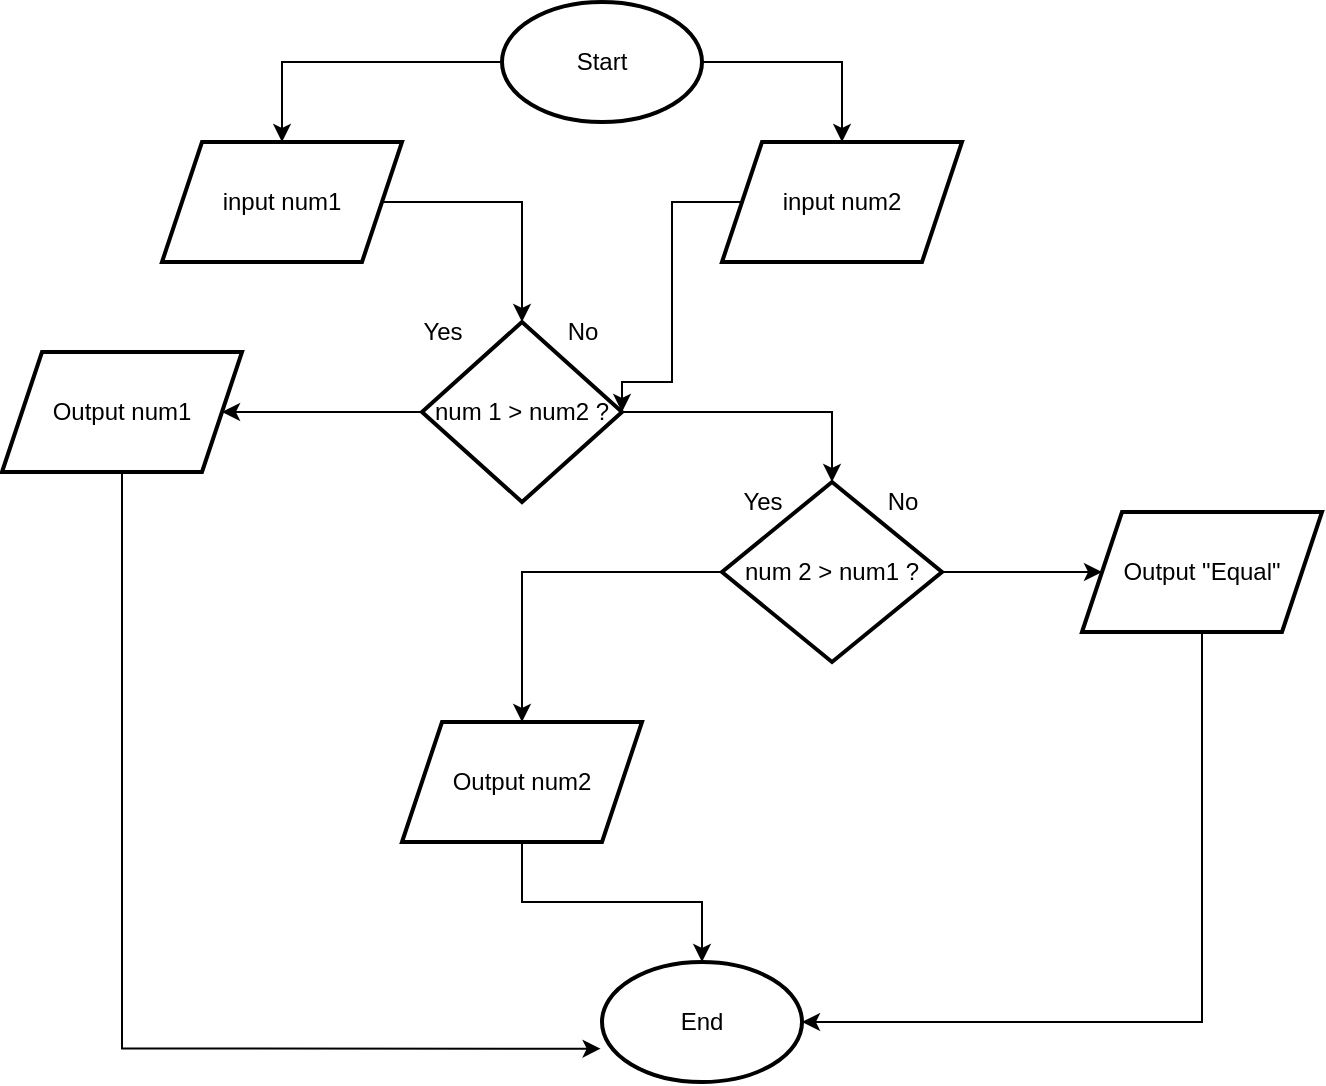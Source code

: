 <mxfile version="28.2.1" pages="5">
  <diagram name="Page-1" id="c7488fd3-1785-93aa-aadb-54a6760d102a">
    <mxGraphModel dx="786" dy="451" grid="1" gridSize="10" guides="1" tooltips="1" connect="1" arrows="1" fold="1" page="1" pageScale="1" pageWidth="1100" pageHeight="850" background="none" math="0" shadow="0">
      <root>
        <mxCell id="0" />
        <mxCell id="1" parent="0" />
        <mxCell id="8cOZtVEsuGr7HYiU1wEb-23" value="" style="edgeStyle=orthogonalEdgeStyle;rounded=0;orthogonalLoop=1;jettySize=auto;html=1;" edge="1" parent="1" source="8cOZtVEsuGr7HYiU1wEb-21" target="8cOZtVEsuGr7HYiU1wEb-22">
          <mxGeometry relative="1" as="geometry" />
        </mxCell>
        <mxCell id="8cOZtVEsuGr7HYiU1wEb-25" value="" style="edgeStyle=orthogonalEdgeStyle;rounded=0;orthogonalLoop=1;jettySize=auto;html=1;" edge="1" parent="1" source="8cOZtVEsuGr7HYiU1wEb-21" target="8cOZtVEsuGr7HYiU1wEb-24">
          <mxGeometry relative="1" as="geometry" />
        </mxCell>
        <mxCell id="8cOZtVEsuGr7HYiU1wEb-21" value="Start" style="strokeWidth=2;html=1;shape=mxgraph.flowchart.start_1;whiteSpace=wrap;" vertex="1" parent="1">
          <mxGeometry x="320" y="20" width="100" height="60" as="geometry" />
        </mxCell>
        <mxCell id="8cOZtVEsuGr7HYiU1wEb-27" value="" style="edgeStyle=orthogonalEdgeStyle;rounded=0;orthogonalLoop=1;jettySize=auto;html=1;" edge="1" parent="1" source="8cOZtVEsuGr7HYiU1wEb-22" target="8cOZtVEsuGr7HYiU1wEb-26">
          <mxGeometry relative="1" as="geometry" />
        </mxCell>
        <mxCell id="8cOZtVEsuGr7HYiU1wEb-22" value="input num1" style="shape=parallelogram;perimeter=parallelogramPerimeter;whiteSpace=wrap;html=1;fixedSize=1;strokeWidth=2;" vertex="1" parent="1">
          <mxGeometry x="150" y="90" width="120" height="60" as="geometry" />
        </mxCell>
        <mxCell id="8cOZtVEsuGr7HYiU1wEb-46" style="edgeStyle=orthogonalEdgeStyle;rounded=0;orthogonalLoop=1;jettySize=auto;html=1;entryX=1;entryY=0.5;entryDx=0;entryDy=0;" edge="1" parent="1" source="8cOZtVEsuGr7HYiU1wEb-24" target="8cOZtVEsuGr7HYiU1wEb-26">
          <mxGeometry relative="1" as="geometry">
            <Array as="points">
              <mxPoint x="405" y="120" />
              <mxPoint x="405" y="210" />
              <mxPoint x="380" y="210" />
            </Array>
          </mxGeometry>
        </mxCell>
        <mxCell id="8cOZtVEsuGr7HYiU1wEb-24" value="input num2" style="shape=parallelogram;perimeter=parallelogramPerimeter;whiteSpace=wrap;html=1;fixedSize=1;strokeWidth=2;" vertex="1" parent="1">
          <mxGeometry x="430" y="90" width="120" height="60" as="geometry" />
        </mxCell>
        <mxCell id="8cOZtVEsuGr7HYiU1wEb-34" value="" style="edgeStyle=orthogonalEdgeStyle;rounded=0;orthogonalLoop=1;jettySize=auto;html=1;" edge="1" parent="1" source="8cOZtVEsuGr7HYiU1wEb-26" target="8cOZtVEsuGr7HYiU1wEb-33">
          <mxGeometry relative="1" as="geometry" />
        </mxCell>
        <mxCell id="8cOZtVEsuGr7HYiU1wEb-47" style="edgeStyle=orthogonalEdgeStyle;rounded=0;orthogonalLoop=1;jettySize=auto;html=1;entryX=0.5;entryY=0;entryDx=0;entryDy=0;" edge="1" parent="1" source="8cOZtVEsuGr7HYiU1wEb-26" target="8cOZtVEsuGr7HYiU1wEb-37">
          <mxGeometry relative="1" as="geometry" />
        </mxCell>
        <mxCell id="8cOZtVEsuGr7HYiU1wEb-26" value="num 1 &amp;gt; num2 ?" style="rhombus;whiteSpace=wrap;html=1;strokeWidth=2;" vertex="1" parent="1">
          <mxGeometry x="280" y="180" width="100" height="90" as="geometry" />
        </mxCell>
        <mxCell id="8cOZtVEsuGr7HYiU1wEb-31" value="Yes" style="text;html=1;align=center;verticalAlign=middle;resizable=0;points=[];autosize=1;strokeColor=none;fillColor=none;" vertex="1" parent="1">
          <mxGeometry x="270" y="170" width="40" height="30" as="geometry" />
        </mxCell>
        <mxCell id="8cOZtVEsuGr7HYiU1wEb-32" value="No" style="text;html=1;align=center;verticalAlign=middle;resizable=0;points=[];autosize=1;strokeColor=none;fillColor=none;" vertex="1" parent="1">
          <mxGeometry x="340" y="170" width="40" height="30" as="geometry" />
        </mxCell>
        <mxCell id="8cOZtVEsuGr7HYiU1wEb-33" value="Output num1" style="shape=parallelogram;perimeter=parallelogramPerimeter;whiteSpace=wrap;html=1;fixedSize=1;strokeWidth=2;" vertex="1" parent="1">
          <mxGeometry x="70" y="195" width="120" height="60" as="geometry" />
        </mxCell>
        <mxCell id="8cOZtVEsuGr7HYiU1wEb-42" value="" style="edgeStyle=orthogonalEdgeStyle;rounded=0;orthogonalLoop=1;jettySize=auto;html=1;" edge="1" parent="1" source="8cOZtVEsuGr7HYiU1wEb-37" target="8cOZtVEsuGr7HYiU1wEb-41">
          <mxGeometry relative="1" as="geometry" />
        </mxCell>
        <mxCell id="8cOZtVEsuGr7HYiU1wEb-44" value="" style="edgeStyle=orthogonalEdgeStyle;rounded=0;orthogonalLoop=1;jettySize=auto;html=1;" edge="1" parent="1" source="8cOZtVEsuGr7HYiU1wEb-37" target="8cOZtVEsuGr7HYiU1wEb-43">
          <mxGeometry relative="1" as="geometry" />
        </mxCell>
        <mxCell id="8cOZtVEsuGr7HYiU1wEb-37" value="num 2 &amp;gt; num1 ?" style="rhombus;whiteSpace=wrap;html=1;strokeWidth=2;" vertex="1" parent="1">
          <mxGeometry x="430" y="260" width="110" height="90" as="geometry" />
        </mxCell>
        <mxCell id="8cOZtVEsuGr7HYiU1wEb-39" value="Yes" style="text;html=1;align=center;verticalAlign=middle;resizable=0;points=[];autosize=1;strokeColor=none;fillColor=none;" vertex="1" parent="1">
          <mxGeometry x="430" y="255" width="40" height="30" as="geometry" />
        </mxCell>
        <mxCell id="8cOZtVEsuGr7HYiU1wEb-40" value="No" style="text;html=1;align=center;verticalAlign=middle;resizable=0;points=[];autosize=1;strokeColor=none;fillColor=none;" vertex="1" parent="1">
          <mxGeometry x="500" y="255" width="40" height="30" as="geometry" />
        </mxCell>
        <mxCell id="8cOZtVEsuGr7HYiU1wEb-41" value="Output num2" style="shape=parallelogram;perimeter=parallelogramPerimeter;whiteSpace=wrap;html=1;fixedSize=1;strokeWidth=2;" vertex="1" parent="1">
          <mxGeometry x="270" y="380" width="120" height="60" as="geometry" />
        </mxCell>
        <mxCell id="8cOZtVEsuGr7HYiU1wEb-43" value="Output &quot;Equal&quot;" style="shape=parallelogram;perimeter=parallelogramPerimeter;whiteSpace=wrap;html=1;fixedSize=1;strokeWidth=2;" vertex="1" parent="1">
          <mxGeometry x="610" y="275" width="120" height="60" as="geometry" />
        </mxCell>
        <mxCell id="8cOZtVEsuGr7HYiU1wEb-51" value="End" style="strokeWidth=2;html=1;shape=mxgraph.flowchart.start_1;whiteSpace=wrap;" vertex="1" parent="1">
          <mxGeometry x="370" y="500" width="100" height="60" as="geometry" />
        </mxCell>
        <mxCell id="8cOZtVEsuGr7HYiU1wEb-52" style="edgeStyle=orthogonalEdgeStyle;rounded=0;orthogonalLoop=1;jettySize=auto;html=1;entryX=1;entryY=0.5;entryDx=0;entryDy=0;entryPerimeter=0;" edge="1" parent="1" source="8cOZtVEsuGr7HYiU1wEb-43" target="8cOZtVEsuGr7HYiU1wEb-51">
          <mxGeometry relative="1" as="geometry">
            <Array as="points">
              <mxPoint x="670" y="530" />
            </Array>
          </mxGeometry>
        </mxCell>
        <mxCell id="8cOZtVEsuGr7HYiU1wEb-53" style="edgeStyle=orthogonalEdgeStyle;rounded=0;orthogonalLoop=1;jettySize=auto;html=1;entryX=-0.007;entryY=0.722;entryDx=0;entryDy=0;entryPerimeter=0;" edge="1" parent="1" source="8cOZtVEsuGr7HYiU1wEb-33" target="8cOZtVEsuGr7HYiU1wEb-51">
          <mxGeometry relative="1" as="geometry">
            <Array as="points">
              <mxPoint x="130" y="543" />
            </Array>
          </mxGeometry>
        </mxCell>
        <mxCell id="8cOZtVEsuGr7HYiU1wEb-54" style="edgeStyle=orthogonalEdgeStyle;rounded=0;orthogonalLoop=1;jettySize=auto;html=1;entryX=0.5;entryY=0;entryDx=0;entryDy=0;entryPerimeter=0;" edge="1" parent="1" source="8cOZtVEsuGr7HYiU1wEb-41" target="8cOZtVEsuGr7HYiU1wEb-51">
          <mxGeometry relative="1" as="geometry" />
        </mxCell>
      </root>
    </mxGraphModel>
  </diagram>
  <diagram id="-lDdc4eFxB20odomS_Dg" name="Page-2">
    <mxGraphModel dx="1048" dy="601" grid="1" gridSize="10" guides="1" tooltips="1" connect="1" arrows="1" fold="1" page="1" pageScale="1" pageWidth="850" pageHeight="1100" math="0" shadow="0">
      <root>
        <mxCell id="0" />
        <mxCell id="1" parent="0" />
        <mxCell id="IFGqzAfwYDj0Hb0l-oyd-3" value="" style="edgeStyle=orthogonalEdgeStyle;rounded=0;orthogonalLoop=1;jettySize=auto;html=1;" edge="1" parent="1" source="IFGqzAfwYDj0Hb0l-oyd-1" target="IFGqzAfwYDj0Hb0l-oyd-2">
          <mxGeometry relative="1" as="geometry" />
        </mxCell>
        <mxCell id="IFGqzAfwYDj0Hb0l-oyd-1" value="Start" style="strokeWidth=2;html=1;shape=mxgraph.flowchart.start_1;whiteSpace=wrap;" vertex="1" parent="1">
          <mxGeometry x="340" y="80" width="100" height="60" as="geometry" />
        </mxCell>
        <mxCell id="IFGqzAfwYDj0Hb0l-oyd-5" value="" style="edgeStyle=orthogonalEdgeStyle;rounded=0;orthogonalLoop=1;jettySize=auto;html=1;" edge="1" parent="1" source="IFGqzAfwYDj0Hb0l-oyd-2" target="IFGqzAfwYDj0Hb0l-oyd-4">
          <mxGeometry relative="1" as="geometry" />
        </mxCell>
        <mxCell id="IFGqzAfwYDj0Hb0l-oyd-2" value="input number" style="shape=parallelogram;perimeter=parallelogramPerimeter;whiteSpace=wrap;html=1;fixedSize=1;strokeWidth=2;" vertex="1" parent="1">
          <mxGeometry x="330" y="220" width="120" height="60" as="geometry" />
        </mxCell>
        <mxCell id="IFGqzAfwYDj0Hb0l-oyd-7" value="" style="edgeStyle=orthogonalEdgeStyle;rounded=0;orthogonalLoop=1;jettySize=auto;html=1;" edge="1" parent="1" source="IFGqzAfwYDj0Hb0l-oyd-4" target="IFGqzAfwYDj0Hb0l-oyd-6">
          <mxGeometry relative="1" as="geometry" />
        </mxCell>
        <mxCell id="IFGqzAfwYDj0Hb0l-oyd-9" value="" style="edgeStyle=orthogonalEdgeStyle;rounded=0;orthogonalLoop=1;jettySize=auto;html=1;" edge="1" parent="1" source="IFGqzAfwYDj0Hb0l-oyd-4" target="IFGqzAfwYDj0Hb0l-oyd-8">
          <mxGeometry relative="1" as="geometry" />
        </mxCell>
        <mxCell id="IFGqzAfwYDj0Hb0l-oyd-4" value="number % 2 == 0?" style="rhombus;whiteSpace=wrap;html=1;strokeWidth=2;" vertex="1" parent="1">
          <mxGeometry x="350" y="340" width="120" height="90" as="geometry" />
        </mxCell>
        <mxCell id="IFGqzAfwYDj0Hb0l-oyd-6" value="Output &quot;even&quot;" style="shape=parallelogram;perimeter=parallelogramPerimeter;whiteSpace=wrap;html=1;fixedSize=1;strokeWidth=2;" vertex="1" parent="1">
          <mxGeometry x="180" y="440" width="120" height="60" as="geometry" />
        </mxCell>
        <mxCell id="IFGqzAfwYDj0Hb0l-oyd-8" value="Output &quot;odd&quot;" style="shape=parallelogram;perimeter=parallelogramPerimeter;whiteSpace=wrap;html=1;fixedSize=1;strokeWidth=2;" vertex="1" parent="1">
          <mxGeometry x="550" y="440" width="120" height="60" as="geometry" />
        </mxCell>
        <mxCell id="IFGqzAfwYDj0Hb0l-oyd-10" value="Yes" style="text;html=1;align=center;verticalAlign=middle;resizable=0;points=[];autosize=1;strokeColor=none;fillColor=none;" vertex="1" parent="1">
          <mxGeometry x="350" y="328" width="40" height="30" as="geometry" />
        </mxCell>
        <mxCell id="IFGqzAfwYDj0Hb0l-oyd-11" value="No" style="text;html=1;align=center;verticalAlign=middle;resizable=0;points=[];autosize=1;strokeColor=none;fillColor=none;" vertex="1" parent="1">
          <mxGeometry x="420" y="328" width="40" height="30" as="geometry" />
        </mxCell>
        <mxCell id="IFGqzAfwYDj0Hb0l-oyd-12" value="End" style="strokeWidth=2;html=1;shape=mxgraph.flowchart.start_1;whiteSpace=wrap;" vertex="1" parent="1">
          <mxGeometry x="375" y="530" width="100" height="60" as="geometry" />
        </mxCell>
        <mxCell id="IFGqzAfwYDj0Hb0l-oyd-13" style="edgeStyle=orthogonalEdgeStyle;rounded=0;orthogonalLoop=1;jettySize=auto;html=1;entryX=1;entryY=0.5;entryDx=0;entryDy=0;entryPerimeter=0;" edge="1" parent="1" source="IFGqzAfwYDj0Hb0l-oyd-8" target="IFGqzAfwYDj0Hb0l-oyd-12">
          <mxGeometry relative="1" as="geometry">
            <Array as="points">
              <mxPoint x="610" y="560" />
            </Array>
          </mxGeometry>
        </mxCell>
        <mxCell id="IFGqzAfwYDj0Hb0l-oyd-14" style="edgeStyle=orthogonalEdgeStyle;rounded=0;orthogonalLoop=1;jettySize=auto;html=1;entryX=0;entryY=0.5;entryDx=0;entryDy=0;entryPerimeter=0;" edge="1" parent="1" source="IFGqzAfwYDj0Hb0l-oyd-6" target="IFGqzAfwYDj0Hb0l-oyd-12">
          <mxGeometry relative="1" as="geometry">
            <Array as="points">
              <mxPoint x="240" y="560" />
            </Array>
          </mxGeometry>
        </mxCell>
      </root>
    </mxGraphModel>
  </diagram>
  <diagram id="RxEtRmpWEt834ZBWSpUO" name="Page-3">
    <mxGraphModel dx="1123" dy="644" grid="1" gridSize="10" guides="1" tooltips="1" connect="1" arrows="1" fold="1" page="1" pageScale="1" pageWidth="850" pageHeight="1100" math="0" shadow="0">
      <root>
        <mxCell id="0" />
        <mxCell id="1" parent="0" />
        <mxCell id="cIfP0gj-dL7oulKhGRPX-3" value="" style="edgeStyle=orthogonalEdgeStyle;rounded=0;orthogonalLoop=1;jettySize=auto;html=1;" edge="1" parent="1" source="cIfP0gj-dL7oulKhGRPX-1" target="cIfP0gj-dL7oulKhGRPX-2">
          <mxGeometry relative="1" as="geometry" />
        </mxCell>
        <mxCell id="cIfP0gj-dL7oulKhGRPX-1" value="Start" style="strokeWidth=2;html=1;shape=mxgraph.flowchart.start_1;whiteSpace=wrap;" vertex="1" parent="1">
          <mxGeometry x="360" y="30" width="100" height="60" as="geometry" />
        </mxCell>
        <mxCell id="cIfP0gj-dL7oulKhGRPX-5" value="" style="edgeStyle=orthogonalEdgeStyle;rounded=0;orthogonalLoop=1;jettySize=auto;html=1;" edge="1" parent="1" source="cIfP0gj-dL7oulKhGRPX-2" target="cIfP0gj-dL7oulKhGRPX-4">
          <mxGeometry relative="1" as="geometry" />
        </mxCell>
        <mxCell id="cIfP0gj-dL7oulKhGRPX-2" value="Input number" style="shape=parallelogram;perimeter=parallelogramPerimeter;whiteSpace=wrap;html=1;fixedSize=1;strokeWidth=2;" vertex="1" parent="1">
          <mxGeometry x="350" y="130" width="120" height="60" as="geometry" />
        </mxCell>
        <mxCell id="cIfP0gj-dL7oulKhGRPX-7" value="" style="edgeStyle=orthogonalEdgeStyle;rounded=0;orthogonalLoop=1;jettySize=auto;html=1;" edge="1" parent="1" source="cIfP0gj-dL7oulKhGRPX-4" target="cIfP0gj-dL7oulKhGRPX-6">
          <mxGeometry relative="1" as="geometry" />
        </mxCell>
        <mxCell id="cIfP0gj-dL7oulKhGRPX-4" value="counter = 1" style="whiteSpace=wrap;html=1;strokeWidth=2;" vertex="1" parent="1">
          <mxGeometry x="350" y="240" width="120" height="60" as="geometry" />
        </mxCell>
        <mxCell id="cIfP0gj-dL7oulKhGRPX-11" value="" style="edgeStyle=orthogonalEdgeStyle;rounded=0;orthogonalLoop=1;jettySize=auto;html=1;" edge="1" parent="1" source="cIfP0gj-dL7oulKhGRPX-6" target="cIfP0gj-dL7oulKhGRPX-10">
          <mxGeometry relative="1" as="geometry" />
        </mxCell>
        <mxCell id="cIfP0gj-dL7oulKhGRPX-6" value="counter &amp;lt;= 5 ?" style="rhombus;whiteSpace=wrap;html=1;strokeWidth=2;" vertex="1" parent="1">
          <mxGeometry x="360" y="340" width="100" height="80" as="geometry" />
        </mxCell>
        <mxCell id="cIfP0gj-dL7oulKhGRPX-8" value="Yes" style="text;html=1;align=center;verticalAlign=middle;resizable=0;points=[];autosize=1;strokeColor=none;fillColor=none;" vertex="1" parent="1">
          <mxGeometry x="350" y="330" width="40" height="30" as="geometry" />
        </mxCell>
        <mxCell id="cIfP0gj-dL7oulKhGRPX-9" value="No" style="text;html=1;align=center;verticalAlign=middle;resizable=0;points=[];autosize=1;strokeColor=none;fillColor=none;" vertex="1" parent="1">
          <mxGeometry x="420" y="330" width="40" height="30" as="geometry" />
        </mxCell>
        <mxCell id="cIfP0gj-dL7oulKhGRPX-13" value="" style="edgeStyle=orthogonalEdgeStyle;rounded=0;orthogonalLoop=1;jettySize=auto;html=1;" edge="1" parent="1" source="cIfP0gj-dL7oulKhGRPX-10" target="cIfP0gj-dL7oulKhGRPX-12">
          <mxGeometry relative="1" as="geometry" />
        </mxCell>
        <mxCell id="cIfP0gj-dL7oulKhGRPX-10" value="output number" style="shape=parallelogram;perimeter=parallelogramPerimeter;whiteSpace=wrap;html=1;fixedSize=1;strokeWidth=2;" vertex="1" parent="1">
          <mxGeometry x="180" y="350" width="120" height="60" as="geometry" />
        </mxCell>
        <mxCell id="cIfP0gj-dL7oulKhGRPX-15" style="edgeStyle=orthogonalEdgeStyle;rounded=0;orthogonalLoop=1;jettySize=auto;html=1;entryX=0.5;entryY=1;entryDx=0;entryDy=0;" edge="1" parent="1" source="cIfP0gj-dL7oulKhGRPX-12" target="cIfP0gj-dL7oulKhGRPX-6">
          <mxGeometry relative="1" as="geometry" />
        </mxCell>
        <mxCell id="cIfP0gj-dL7oulKhGRPX-12" value="counter = counter + 1" style="whiteSpace=wrap;html=1;strokeWidth=2;" vertex="1" parent="1">
          <mxGeometry x="180" y="470" width="120" height="60" as="geometry" />
        </mxCell>
        <mxCell id="cIfP0gj-dL7oulKhGRPX-16" value="End" style="strokeWidth=2;html=1;shape=mxgraph.flowchart.start_1;whiteSpace=wrap;" vertex="1" parent="1">
          <mxGeometry x="325" y="570" width="100" height="60" as="geometry" />
        </mxCell>
        <mxCell id="cIfP0gj-dL7oulKhGRPX-17" style="edgeStyle=orthogonalEdgeStyle;rounded=0;orthogonalLoop=1;jettySize=auto;html=1;entryX=0;entryY=0.5;entryDx=0;entryDy=0;entryPerimeter=0;" edge="1" parent="1" source="cIfP0gj-dL7oulKhGRPX-12" target="cIfP0gj-dL7oulKhGRPX-16">
          <mxGeometry relative="1" as="geometry">
            <Array as="points">
              <mxPoint x="220" y="610" />
            </Array>
          </mxGeometry>
        </mxCell>
        <mxCell id="cIfP0gj-dL7oulKhGRPX-19" style="edgeStyle=orthogonalEdgeStyle;rounded=0;orthogonalLoop=1;jettySize=auto;html=1;entryX=0.997;entryY=0.622;entryDx=0;entryDy=0;entryPerimeter=0;" edge="1" parent="1" source="cIfP0gj-dL7oulKhGRPX-6" target="cIfP0gj-dL7oulKhGRPX-16">
          <mxGeometry relative="1" as="geometry">
            <Array as="points">
              <mxPoint x="490" y="380" />
              <mxPoint x="490" y="607" />
            </Array>
          </mxGeometry>
        </mxCell>
      </root>
    </mxGraphModel>
  </diagram>
  <diagram id="kyRemkc_U8iMJ01JnblO" name="Page-4">
    <mxGraphModel dx="1123" dy="644" grid="1" gridSize="10" guides="1" tooltips="1" connect="1" arrows="1" fold="1" page="1" pageScale="1" pageWidth="850" pageHeight="1100" math="0" shadow="0">
      <root>
        <mxCell id="0" />
        <mxCell id="1" parent="0" />
        <mxCell id="MInNZ0JYv_VLthMc8rb3-3" value="" style="edgeStyle=orthogonalEdgeStyle;rounded=0;orthogonalLoop=1;jettySize=auto;html=1;" edge="1" parent="1" source="MInNZ0JYv_VLthMc8rb3-1" target="MInNZ0JYv_VLthMc8rb3-2">
          <mxGeometry relative="1" as="geometry" />
        </mxCell>
        <mxCell id="MInNZ0JYv_VLthMc8rb3-1" value="Start" style="strokeWidth=2;html=1;shape=mxgraph.flowchart.start_1;whiteSpace=wrap;" vertex="1" parent="1">
          <mxGeometry x="360" y="30" width="100" height="60" as="geometry" />
        </mxCell>
        <mxCell id="MInNZ0JYv_VLthMc8rb3-5" value="" style="edgeStyle=orthogonalEdgeStyle;rounded=0;orthogonalLoop=1;jettySize=auto;html=1;" edge="1" parent="1" source="MInNZ0JYv_VLthMc8rb3-2" target="MInNZ0JYv_VLthMc8rb3-4">
          <mxGeometry relative="1" as="geometry" />
        </mxCell>
        <mxCell id="MInNZ0JYv_VLthMc8rb3-2" value="i = 1" style="whiteSpace=wrap;html=1;strokeWidth=2;" vertex="1" parent="1">
          <mxGeometry x="350" y="140" width="120" height="60" as="geometry" />
        </mxCell>
        <mxCell id="MInNZ0JYv_VLthMc8rb3-9" value="" style="edgeStyle=orthogonalEdgeStyle;rounded=0;orthogonalLoop=1;jettySize=auto;html=1;" edge="1" parent="1" source="MInNZ0JYv_VLthMc8rb3-4" target="MInNZ0JYv_VLthMc8rb3-8">
          <mxGeometry relative="1" as="geometry" />
        </mxCell>
        <mxCell id="MInNZ0JYv_VLthMc8rb3-4" value="i &amp;lt;= 10 ?" style="rhombus;whiteSpace=wrap;html=1;strokeWidth=2;" vertex="1" parent="1">
          <mxGeometry x="370" y="250" width="80" height="80" as="geometry" />
        </mxCell>
        <mxCell id="MInNZ0JYv_VLthMc8rb3-6" value="Yes" style="text;html=1;align=center;verticalAlign=middle;resizable=0;points=[];autosize=1;strokeColor=none;fillColor=none;" vertex="1" parent="1">
          <mxGeometry x="360" y="240" width="40" height="30" as="geometry" />
        </mxCell>
        <mxCell id="MInNZ0JYv_VLthMc8rb3-7" value="No" style="text;html=1;align=center;verticalAlign=middle;resizable=0;points=[];autosize=1;strokeColor=none;fillColor=none;" vertex="1" parent="1">
          <mxGeometry x="410" y="240" width="40" height="30" as="geometry" />
        </mxCell>
        <mxCell id="MInNZ0JYv_VLthMc8rb3-11" value="" style="edgeStyle=orthogonalEdgeStyle;rounded=0;orthogonalLoop=1;jettySize=auto;html=1;" edge="1" parent="1" source="MInNZ0JYv_VLthMc8rb3-8" target="MInNZ0JYv_VLthMc8rb3-10">
          <mxGeometry relative="1" as="geometry" />
        </mxCell>
        <mxCell id="MInNZ0JYv_VLthMc8rb3-8" value="output i" style="shape=parallelogram;perimeter=parallelogramPerimeter;whiteSpace=wrap;html=1;fixedSize=1;strokeWidth=2;" vertex="1" parent="1">
          <mxGeometry x="170" y="260" width="120" height="60" as="geometry" />
        </mxCell>
        <mxCell id="MInNZ0JYv_VLthMc8rb3-12" style="edgeStyle=orthogonalEdgeStyle;rounded=0;orthogonalLoop=1;jettySize=auto;html=1;entryX=0.5;entryY=1;entryDx=0;entryDy=0;" edge="1" parent="1" source="MInNZ0JYv_VLthMc8rb3-10" target="MInNZ0JYv_VLthMc8rb3-4">
          <mxGeometry relative="1" as="geometry" />
        </mxCell>
        <mxCell id="MInNZ0JYv_VLthMc8rb3-10" value="i = i + 1" style="whiteSpace=wrap;html=1;strokeWidth=2;" vertex="1" parent="1">
          <mxGeometry x="170" y="390" width="120" height="60" as="geometry" />
        </mxCell>
        <mxCell id="MInNZ0JYv_VLthMc8rb3-13" value="End" style="strokeWidth=2;html=1;shape=mxgraph.flowchart.start_1;whiteSpace=wrap;" vertex="1" parent="1">
          <mxGeometry x="460" y="530" width="100" height="60" as="geometry" />
        </mxCell>
        <mxCell id="MInNZ0JYv_VLthMc8rb3-14" style="edgeStyle=orthogonalEdgeStyle;rounded=0;orthogonalLoop=1;jettySize=auto;html=1;entryX=0;entryY=0.5;entryDx=0;entryDy=0;entryPerimeter=0;" edge="1" parent="1" source="MInNZ0JYv_VLthMc8rb3-10" target="MInNZ0JYv_VLthMc8rb3-13">
          <mxGeometry relative="1" as="geometry">
            <Array as="points">
              <mxPoint x="250" y="560" />
            </Array>
          </mxGeometry>
        </mxCell>
        <mxCell id="MInNZ0JYv_VLthMc8rb3-15" style="edgeStyle=orthogonalEdgeStyle;rounded=0;orthogonalLoop=1;jettySize=auto;html=1;entryX=0.697;entryY=0.033;entryDx=0;entryDy=0;entryPerimeter=0;" edge="1" parent="1" source="MInNZ0JYv_VLthMc8rb3-4" target="MInNZ0JYv_VLthMc8rb3-13">
          <mxGeometry relative="1" as="geometry">
            <Array as="points">
              <mxPoint x="530" y="290" />
            </Array>
          </mxGeometry>
        </mxCell>
      </root>
    </mxGraphModel>
  </diagram>
  <diagram id="qhppPn73u1D83asUDDK5" name="Page-5">
    <mxGraphModel dx="1048" dy="601" grid="1" gridSize="10" guides="1" tooltips="1" connect="1" arrows="1" fold="1" page="1" pageScale="1" pageWidth="850" pageHeight="1100" math="0" shadow="0">
      <root>
        <mxCell id="0" />
        <mxCell id="1" parent="0" />
        <mxCell id="RMxkuMSE8gwH40PPj0O9-3" value="" style="edgeStyle=orthogonalEdgeStyle;rounded=0;orthogonalLoop=1;jettySize=auto;html=1;" edge="1" parent="1" source="RMxkuMSE8gwH40PPj0O9-1" target="RMxkuMSE8gwH40PPj0O9-2">
          <mxGeometry relative="1" as="geometry" />
        </mxCell>
        <mxCell id="RMxkuMSE8gwH40PPj0O9-1" value="Start" style="strokeWidth=2;html=1;shape=mxgraph.flowchart.start_1;whiteSpace=wrap;" vertex="1" parent="1">
          <mxGeometry x="340" y="20" width="100" height="60" as="geometry" />
        </mxCell>
        <mxCell id="RMxkuMSE8gwH40PPj0O9-7" value="" style="edgeStyle=orthogonalEdgeStyle;rounded=0;orthogonalLoop=1;jettySize=auto;html=1;" edge="1" parent="1" source="RMxkuMSE8gwH40PPj0O9-2" target="RMxkuMSE8gwH40PPj0O9-6">
          <mxGeometry relative="1" as="geometry" />
        </mxCell>
        <mxCell id="RMxkuMSE8gwH40PPj0O9-2" value="counter = 1" style="whiteSpace=wrap;html=1;strokeWidth=2;" vertex="1" parent="1">
          <mxGeometry x="330" y="110" width="120" height="60" as="geometry" />
        </mxCell>
        <mxCell id="RMxkuMSE8gwH40PPj0O9-11" value="" style="edgeStyle=orthogonalEdgeStyle;rounded=0;orthogonalLoop=1;jettySize=auto;html=1;" edge="1" parent="1" source="RMxkuMSE8gwH40PPj0O9-6" target="RMxkuMSE8gwH40PPj0O9-10">
          <mxGeometry relative="1" as="geometry" />
        </mxCell>
        <mxCell id="RMxkuMSE8gwH40PPj0O9-6" value="counter &amp;lt;= 5 ?" style="rhombus;whiteSpace=wrap;html=1;strokeWidth=2;" vertex="1" parent="1">
          <mxGeometry x="345" y="220" width="90" height="80" as="geometry" />
        </mxCell>
        <mxCell id="RMxkuMSE8gwH40PPj0O9-8" value="Yes" style="text;html=1;align=center;verticalAlign=middle;resizable=0;points=[];autosize=1;strokeColor=none;fillColor=none;" vertex="1" parent="1">
          <mxGeometry x="330" y="210" width="40" height="30" as="geometry" />
        </mxCell>
        <mxCell id="RMxkuMSE8gwH40PPj0O9-9" value="No" style="text;html=1;align=center;verticalAlign=middle;resizable=0;points=[];autosize=1;strokeColor=none;fillColor=none;" vertex="1" parent="1">
          <mxGeometry x="405" y="210" width="40" height="30" as="geometry" />
        </mxCell>
        <mxCell id="RMxkuMSE8gwH40PPj0O9-16" value="" style="edgeStyle=orthogonalEdgeStyle;rounded=0;orthogonalLoop=1;jettySize=auto;html=1;" edge="1" parent="1" source="RMxkuMSE8gwH40PPj0O9-10" target="RMxkuMSE8gwH40PPj0O9-15">
          <mxGeometry relative="1" as="geometry" />
        </mxCell>
        <mxCell id="RMxkuMSE8gwH40PPj0O9-10" value="multiple = 3 * counter" style="whiteSpace=wrap;html=1;strokeWidth=2;" vertex="1" parent="1">
          <mxGeometry x="140" y="230" width="120" height="60" as="geometry" />
        </mxCell>
        <mxCell id="RMxkuMSE8gwH40PPj0O9-18" value="" style="edgeStyle=orthogonalEdgeStyle;rounded=0;orthogonalLoop=1;jettySize=auto;html=1;" edge="1" parent="1" source="RMxkuMSE8gwH40PPj0O9-15" target="RMxkuMSE8gwH40PPj0O9-17">
          <mxGeometry relative="1" as="geometry" />
        </mxCell>
        <mxCell id="RMxkuMSE8gwH40PPj0O9-15" value="Output Multiple" style="shape=parallelogram;perimeter=parallelogramPerimeter;whiteSpace=wrap;html=1;fixedSize=1;strokeWidth=2;" vertex="1" parent="1">
          <mxGeometry x="140" y="340" width="120" height="60" as="geometry" />
        </mxCell>
        <mxCell id="RMxkuMSE8gwH40PPj0O9-19" style="edgeStyle=orthogonalEdgeStyle;rounded=0;orthogonalLoop=1;jettySize=auto;html=1;entryX=0.5;entryY=1;entryDx=0;entryDy=0;" edge="1" parent="1" source="RMxkuMSE8gwH40PPj0O9-17" target="RMxkuMSE8gwH40PPj0O9-6">
          <mxGeometry relative="1" as="geometry" />
        </mxCell>
        <mxCell id="RMxkuMSE8gwH40PPj0O9-17" value="counter = counter + 1" style="whiteSpace=wrap;html=1;strokeWidth=2;" vertex="1" parent="1">
          <mxGeometry x="140" y="440" width="120" height="60" as="geometry" />
        </mxCell>
        <mxCell id="RMxkuMSE8gwH40PPj0O9-20" value="End" style="strokeWidth=2;html=1;shape=mxgraph.flowchart.start_1;whiteSpace=wrap;" vertex="1" parent="1">
          <mxGeometry x="390" y="530" width="100" height="60" as="geometry" />
        </mxCell>
        <mxCell id="RMxkuMSE8gwH40PPj0O9-21" style="edgeStyle=orthogonalEdgeStyle;rounded=0;orthogonalLoop=1;jettySize=auto;html=1;entryX=0;entryY=0.5;entryDx=0;entryDy=0;entryPerimeter=0;" edge="1" parent="1" source="RMxkuMSE8gwH40PPj0O9-17" target="RMxkuMSE8gwH40PPj0O9-20">
          <mxGeometry relative="1" as="geometry">
            <Array as="points">
              <mxPoint x="215" y="560" />
            </Array>
          </mxGeometry>
        </mxCell>
        <mxCell id="RMxkuMSE8gwH40PPj0O9-22" style="edgeStyle=orthogonalEdgeStyle;rounded=0;orthogonalLoop=1;jettySize=auto;html=1;entryX=0.667;entryY=0.078;entryDx=0;entryDy=0;entryPerimeter=0;" edge="1" parent="1" source="RMxkuMSE8gwH40PPj0O9-6" target="RMxkuMSE8gwH40PPj0O9-20">
          <mxGeometry relative="1" as="geometry">
            <Array as="points">
              <mxPoint x="467" y="260" />
            </Array>
          </mxGeometry>
        </mxCell>
      </root>
    </mxGraphModel>
  </diagram>
</mxfile>
